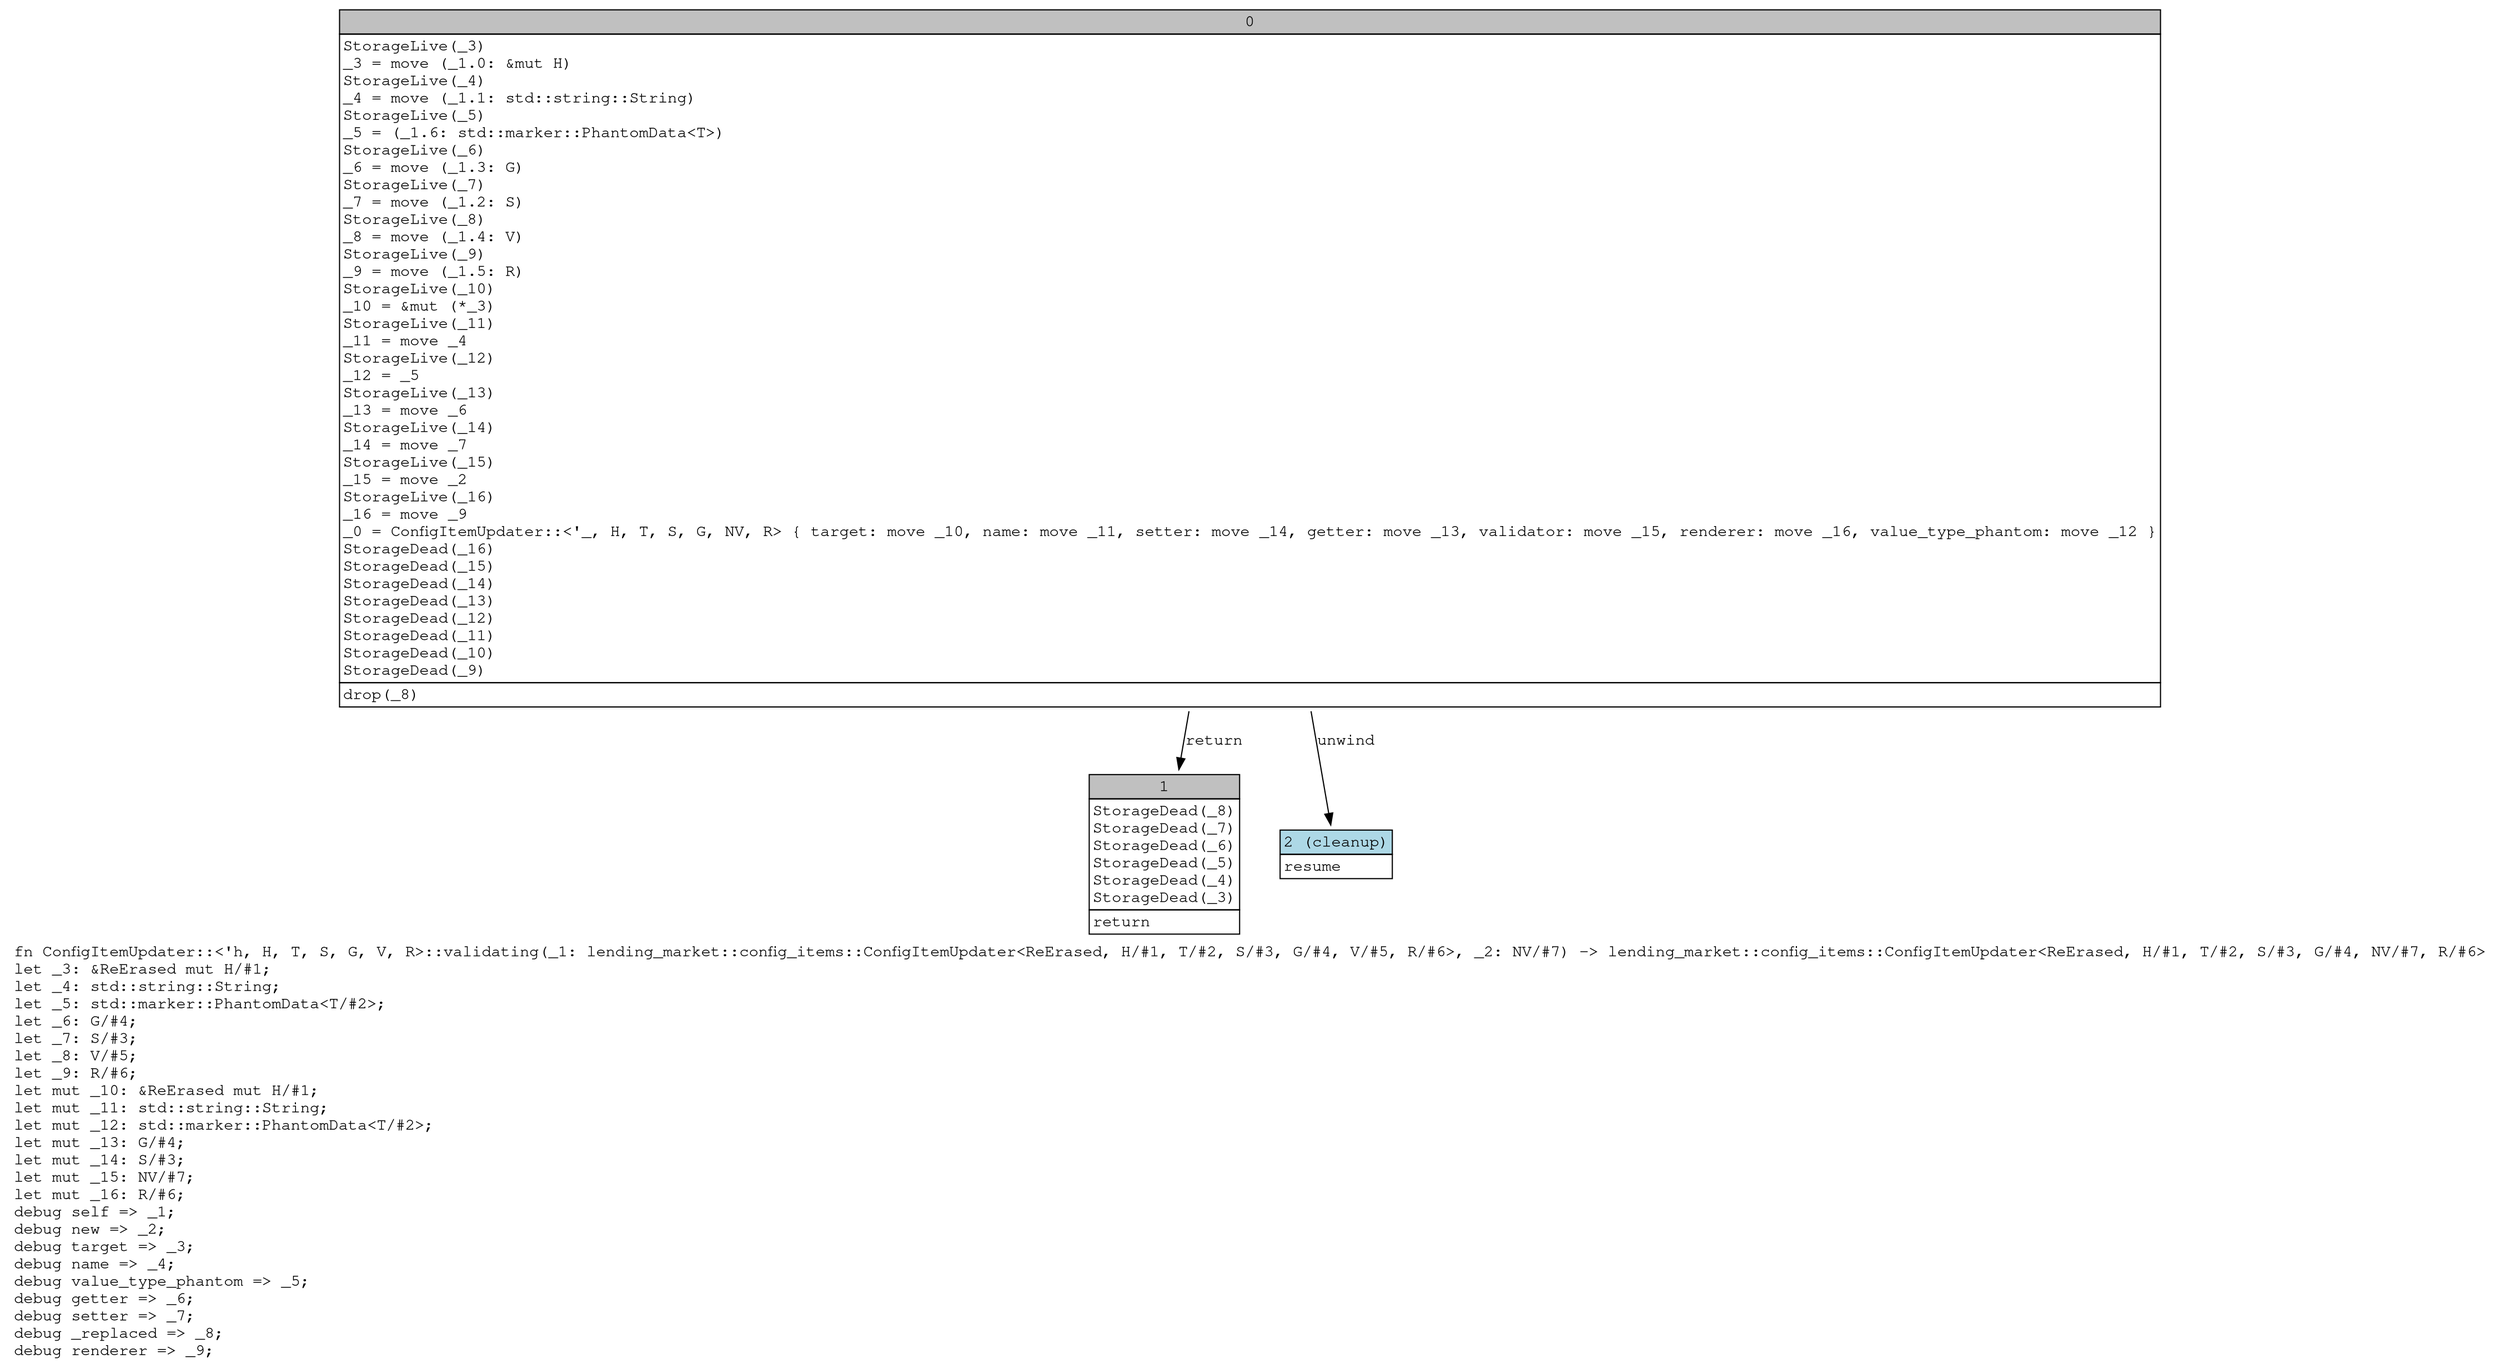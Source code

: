 digraph Mir_0_932 {
    graph [fontname="Courier, monospace"];
    node [fontname="Courier, monospace"];
    edge [fontname="Courier, monospace"];
    label=<fn ConfigItemUpdater::&lt;'h, H, T, S, G, V, R&gt;::validating(_1: lending_market::config_items::ConfigItemUpdater&lt;ReErased, H/#1, T/#2, S/#3, G/#4, V/#5, R/#6&gt;, _2: NV/#7) -&gt; lending_market::config_items::ConfigItemUpdater&lt;ReErased, H/#1, T/#2, S/#3, G/#4, NV/#7, R/#6&gt;<br align="left"/>let _3: &amp;ReErased mut H/#1;<br align="left"/>let _4: std::string::String;<br align="left"/>let _5: std::marker::PhantomData&lt;T/#2&gt;;<br align="left"/>let _6: G/#4;<br align="left"/>let _7: S/#3;<br align="left"/>let _8: V/#5;<br align="left"/>let _9: R/#6;<br align="left"/>let mut _10: &amp;ReErased mut H/#1;<br align="left"/>let mut _11: std::string::String;<br align="left"/>let mut _12: std::marker::PhantomData&lt;T/#2&gt;;<br align="left"/>let mut _13: G/#4;<br align="left"/>let mut _14: S/#3;<br align="left"/>let mut _15: NV/#7;<br align="left"/>let mut _16: R/#6;<br align="left"/>debug self =&gt; _1;<br align="left"/>debug new =&gt; _2;<br align="left"/>debug target =&gt; _3;<br align="left"/>debug name =&gt; _4;<br align="left"/>debug value_type_phantom =&gt; _5;<br align="left"/>debug getter =&gt; _6;<br align="left"/>debug setter =&gt; _7;<br align="left"/>debug _replaced =&gt; _8;<br align="left"/>debug renderer =&gt; _9;<br align="left"/>>;
    bb0__0_932 [shape="none", label=<<table border="0" cellborder="1" cellspacing="0"><tr><td bgcolor="gray" align="center" colspan="1">0</td></tr><tr><td align="left" balign="left">StorageLive(_3)<br/>_3 = move (_1.0: &amp;mut H)<br/>StorageLive(_4)<br/>_4 = move (_1.1: std::string::String)<br/>StorageLive(_5)<br/>_5 = (_1.6: std::marker::PhantomData&lt;T&gt;)<br/>StorageLive(_6)<br/>_6 = move (_1.3: G)<br/>StorageLive(_7)<br/>_7 = move (_1.2: S)<br/>StorageLive(_8)<br/>_8 = move (_1.4: V)<br/>StorageLive(_9)<br/>_9 = move (_1.5: R)<br/>StorageLive(_10)<br/>_10 = &amp;mut (*_3)<br/>StorageLive(_11)<br/>_11 = move _4<br/>StorageLive(_12)<br/>_12 = _5<br/>StorageLive(_13)<br/>_13 = move _6<br/>StorageLive(_14)<br/>_14 = move _7<br/>StorageLive(_15)<br/>_15 = move _2<br/>StorageLive(_16)<br/>_16 = move _9<br/>_0 = ConfigItemUpdater::&lt;'_, H, T, S, G, NV, R&gt; { target: move _10, name: move _11, setter: move _14, getter: move _13, validator: move _15, renderer: move _16, value_type_phantom: move _12 }<br/>StorageDead(_16)<br/>StorageDead(_15)<br/>StorageDead(_14)<br/>StorageDead(_13)<br/>StorageDead(_12)<br/>StorageDead(_11)<br/>StorageDead(_10)<br/>StorageDead(_9)<br/></td></tr><tr><td align="left">drop(_8)</td></tr></table>>];
    bb1__0_932 [shape="none", label=<<table border="0" cellborder="1" cellspacing="0"><tr><td bgcolor="gray" align="center" colspan="1">1</td></tr><tr><td align="left" balign="left">StorageDead(_8)<br/>StorageDead(_7)<br/>StorageDead(_6)<br/>StorageDead(_5)<br/>StorageDead(_4)<br/>StorageDead(_3)<br/></td></tr><tr><td align="left">return</td></tr></table>>];
    bb2__0_932 [shape="none", label=<<table border="0" cellborder="1" cellspacing="0"><tr><td bgcolor="lightblue" align="center" colspan="1">2 (cleanup)</td></tr><tr><td align="left">resume</td></tr></table>>];
    bb0__0_932 -> bb1__0_932 [label="return"];
    bb0__0_932 -> bb2__0_932 [label="unwind"];
}
